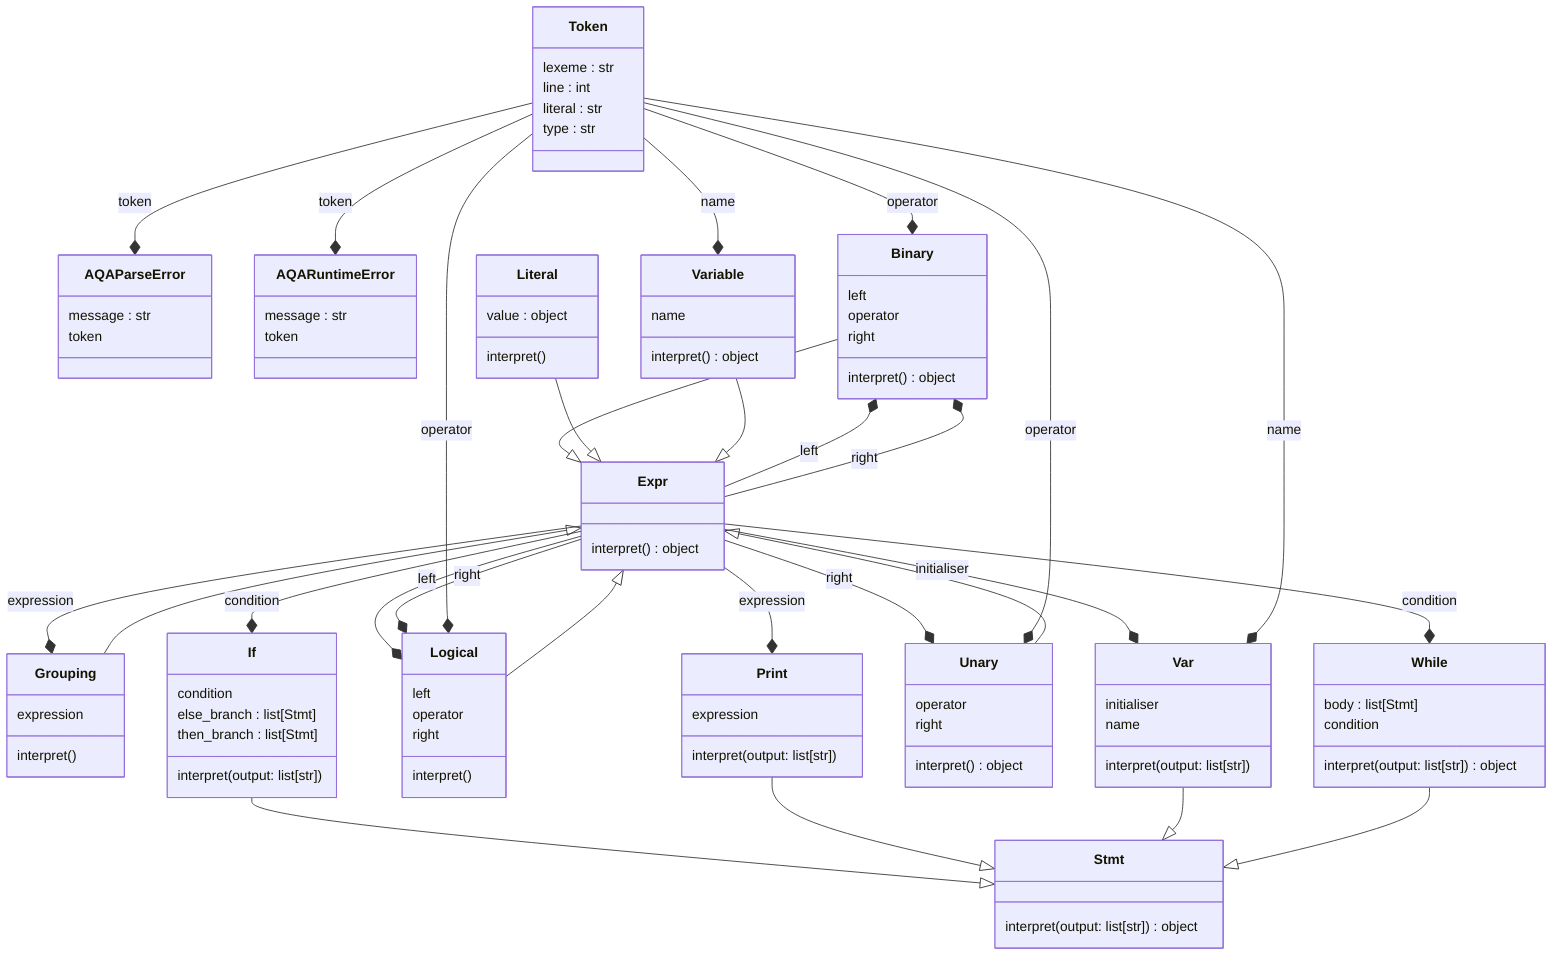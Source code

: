 classDiagram
  class AQAParseError {
    message : str
    token
  }
  class AQARuntimeError {
    message : str
    token
  }
  class Binary {
    left
    operator
    right
    interpret() object
  }
  class Expr {
    interpret() object
  }
  class Grouping {
    expression
    interpret()
  }
  class If {
    condition
    else_branch : list[Stmt]
    then_branch : list[Stmt]
    interpret(output: list[str])
  }
  class Literal {
    value : object
    interpret()
  }
  class Logical {
    left
    operator
    right
    interpret()
  }
%%   class Parser {
%%     tokens : list[Token]
%%     parse()
%%   }
  class Print {
    expression
    interpret(output: list[str])
  }
%%   class Scanner {
%%     source : str
%%     scan_tokens() list[Token]
%%   }
  class Stmt {
    interpret(output: list[str]) object
  }
%%   class SymbolTable {
%%     values : dict[str, object]
%%     define(name: str, value: object) None
%%     get(name: Token) object
%%   }
  class Token {
    lexeme : str
    line : int
    literal : str
    type : str
  }
  class Unary {
    operator
    right
    interpret() object
  }
  class Var {
    initialiser
    name
    interpret(output: list[str])
  }
  class Variable {
    name
    interpret() object
  }
  class While {
    body : list[Stmt]
    condition
    interpret(output: list[str]) object
  }
  Binary --|> Expr
  Grouping --|> Expr
  If --|> Stmt
  Literal --|> Expr
  Logical --|> Expr
  Print --|> Stmt
  Unary --|> Expr
  Var --|> Stmt
  Variable --|> Expr
  While --|> Stmt
  Expr --* Binary : left
  Expr --* Binary : right
  Expr --* Grouping : expression
  Expr --* If : condition
  Expr --* Logical : left
  Expr --* Logical : right
  Expr --* Print : expression
  Expr --* Unary : right
  Expr --* Var : initialiser
  Expr --* While : condition
  Token --* AQAParseError : token
  Token --* AQARuntimeError : token
  Token --* Binary : operator
  Token --* Logical : operator
  Token --* Unary : operator
  Token --* Var : name
  Token --* Variable : name